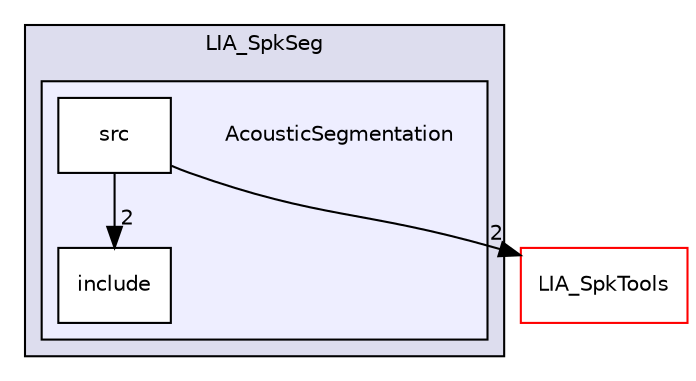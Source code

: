 digraph "LIA_SpkSeg/AcousticSegmentation" {
  compound=true
  node [ fontsize="10", fontname="Helvetica"];
  edge [ labelfontsize="10", labelfontname="Helvetica"];
  subgraph clusterdir_3139d21346e49659f28e3a199168f01b {
    graph [ bgcolor="#ddddee", pencolor="black", label="LIA_SpkSeg" fontname="Helvetica", fontsize="10", URL="dir_3139d21346e49659f28e3a199168f01b.html"]
  subgraph clusterdir_70ed66c36aca9f6ba435097bf7276a4f {
    graph [ bgcolor="#eeeeff", pencolor="black", label="" URL="dir_70ed66c36aca9f6ba435097bf7276a4f.html"];
    dir_70ed66c36aca9f6ba435097bf7276a4f [shape=plaintext label="AcousticSegmentation"];
    dir_825675256205b5a1c1c0de3529f65d13 [shape=box label="include" color="black" fillcolor="white" style="filled" URL="dir_825675256205b5a1c1c0de3529f65d13.html"];
    dir_e4132d86b2b9388b431994ffd7019e4c [shape=box label="src" color="black" fillcolor="white" style="filled" URL="dir_e4132d86b2b9388b431994ffd7019e4c.html"];
  }
  }
  dir_7b9f40c7474acebf25e66f966c5b9c6a [shape=box label="LIA_SpkTools" fillcolor="white" style="filled" color="red" URL="dir_7b9f40c7474acebf25e66f966c5b9c6a.html"];
  dir_e4132d86b2b9388b431994ffd7019e4c->dir_7b9f40c7474acebf25e66f966c5b9c6a [headlabel="2", labeldistance=1.5 headhref="dir_000100_000110.html"];
  dir_e4132d86b2b9388b431994ffd7019e4c->dir_825675256205b5a1c1c0de3529f65d13 [headlabel="2", labeldistance=1.5 headhref="dir_000100_000099.html"];
}
